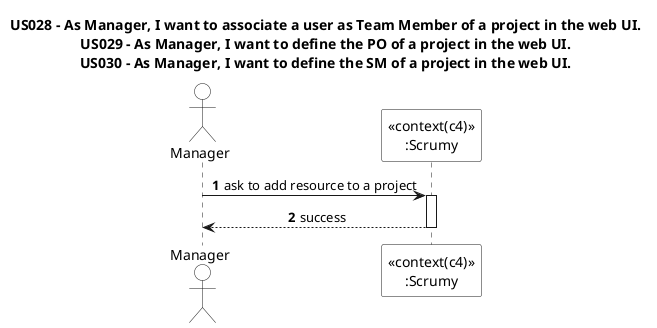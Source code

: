 @startuml
title US028 - As Manager, I want to associate a user as Team Member of a project in the web UI.\nUS029 - As Manager, I want to define the PO of a project in the web UI.\nUS030 - As Manager, I want to define the SM of a project in the web UI.

autonumber
skinparam sequenceMessageAlign center
skinparam actorBackgroundColor white
skinparam participantBackgroundColor white
skinparam sequenceReferenceBackgroundColor white
skinparam sequenceReferenceHeaderBackgroundColor white
skinparam sequenceGroupBackgroundColor white

actor "Manager" as m
participant "<<context(c4)>>\n:Scrumy" as system

m -> system++ : ask to add resource to a project
return success
@enduml